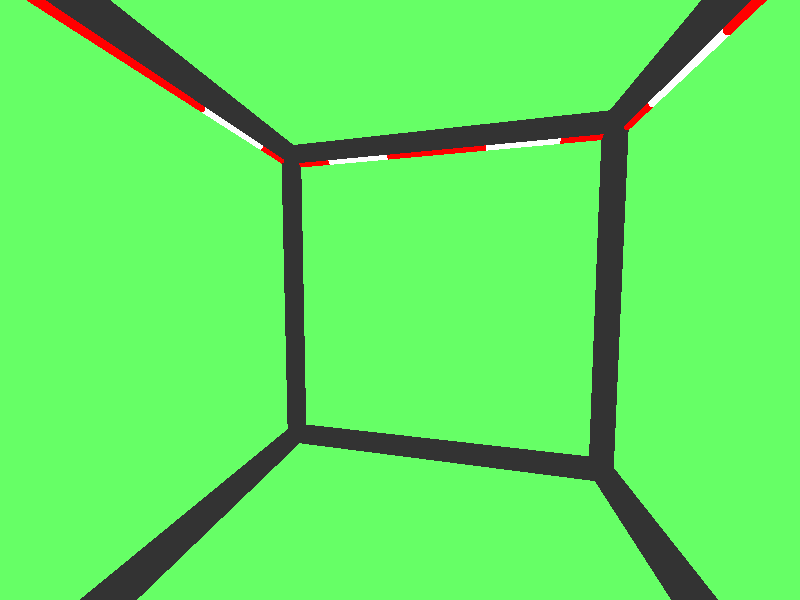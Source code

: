 camera {
	location <.2, .11, -.9>
	direction .5*z
	look_at <-.2, 0, .9>
}

background { rgb .7 }

light_source { <3, 5, -10> color rgb .6 }

light_source { <-5, 7, -10> color rgb 1 }

#declare Pipe = union {
	cylinder {
		<-1, -1, -1>, <1, -1, -1>, .09
		pigment { color rgb<.2, .2, .2> }
		finish { specular .8 }
		normal { dents 1 bump_size 10 scale .01 }
	}
	cylinder {
		<-1, -1, -1>, <1, -1, -1>, .02
		translate -.09*y
		pigment {
			gradient x
			color_map {
				[0 color red 1]
				[0.3 color red 1]
				[0.3 color rgbf 1]
				[0.7 color rgbf 1]
				[0.7 color red 1]
				[1 color red 1]
			}
		}
		finish { specular .8 ambient .35 }
	}
}

#declare Pipes = union {
	object { Pipe }
	object { Pipe rotate 90*y }
	object { Pipe rotate 180*y }
	object { Pipe rotate 270*y }
	object { Pipe translate 2*y }
	object { Pipe rotate 90*y translate 2*y }
	object { Pipe rotate 180*y translate 2*y }
	object { Pipe rotate 270*y translate 2*y }
	object { Pipe rotate 90*z }
	object { Pipe rotate 90*z rotate 90*y }
	object { Pipe rotate 90*z rotate 180*y }
	object { Pipe rotate 90*z rotate 270*y }
}

union {
	box {
		<-1, -1, -1>, <1, 1, 1>
		hollow
		pigment { color rgbt<.4, 1, .4, .8> }
	}
	object { Pipes }
}
